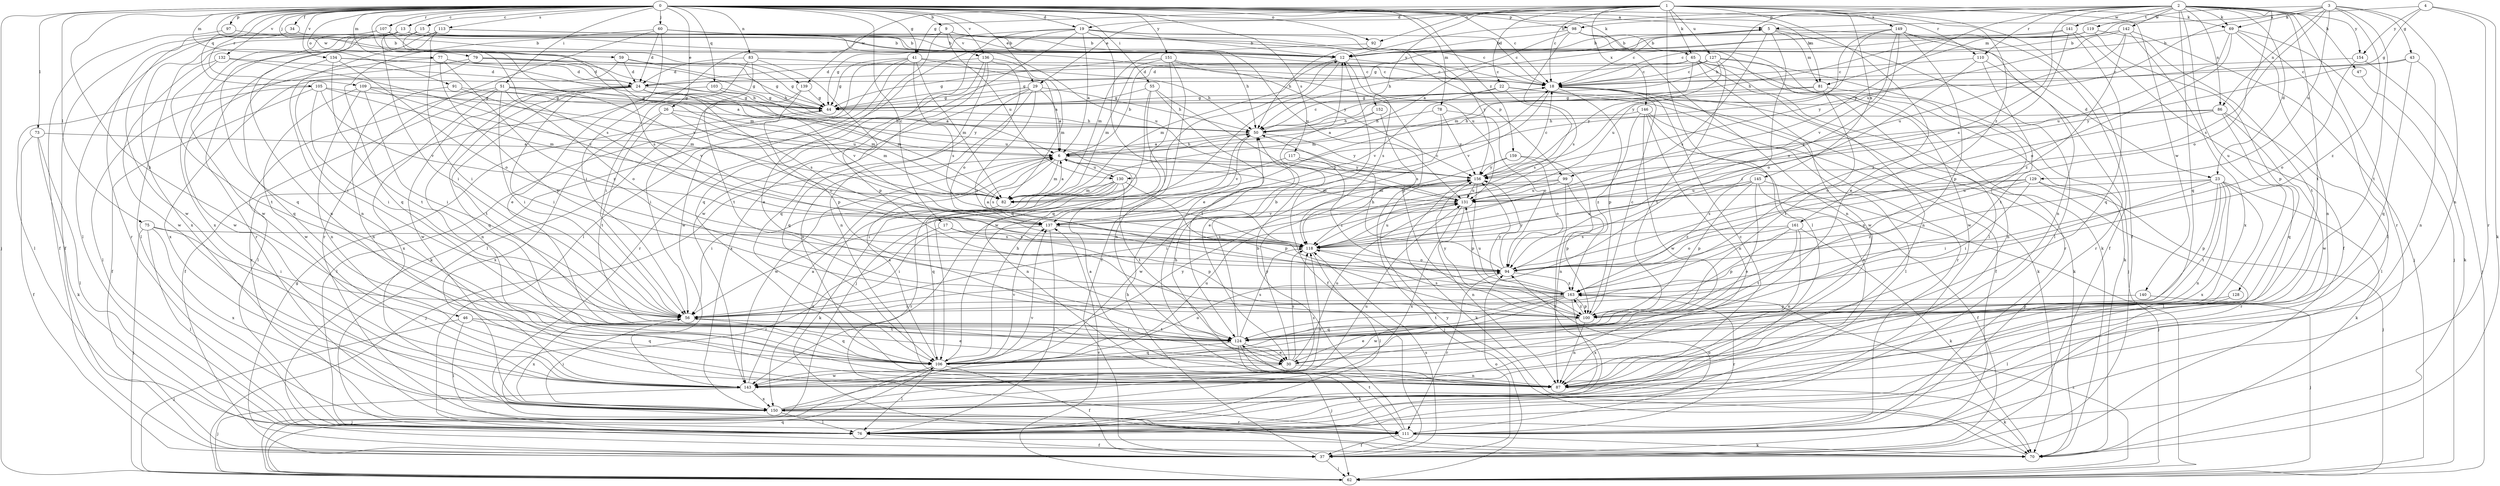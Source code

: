strict digraph  {
0;
1;
2;
3;
4;
5;
6;
9;
12;
13;
15;
17;
18;
19;
22;
23;
24;
26;
29;
30;
34;
37;
41;
43;
44;
46;
47;
50;
51;
55;
56;
59;
60;
62;
65;
69;
70;
73;
75;
76;
77;
78;
79;
81;
82;
83;
86;
87;
91;
92;
94;
97;
98;
99;
100;
103;
105;
106;
107;
109;
110;
111;
113;
117;
118;
119;
124;
127;
128;
129;
130;
131;
132;
134;
136;
137;
139;
140;
141;
142;
143;
145;
146;
149;
150;
151;
152;
154;
156;
159;
161;
163;
0 -> 5  [label=a];
0 -> 9  [label=b];
0 -> 13  [label=c];
0 -> 15  [label=c];
0 -> 17  [label=c];
0 -> 18  [label=c];
0 -> 19  [label=d];
0 -> 26  [label=e];
0 -> 29  [label=e];
0 -> 34  [label=f];
0 -> 41  [label=g];
0 -> 46  [label=h];
0 -> 51  [label=i];
0 -> 55  [label=i];
0 -> 59  [label=j];
0 -> 60  [label=j];
0 -> 62  [label=j];
0 -> 65  [label=k];
0 -> 73  [label=l];
0 -> 75  [label=l];
0 -> 77  [label=m];
0 -> 78  [label=m];
0 -> 79  [label=m];
0 -> 81  [label=m];
0 -> 83  [label=n];
0 -> 91  [label=o];
0 -> 92  [label=o];
0 -> 97  [label=p];
0 -> 98  [label=p];
0 -> 103  [label=q];
0 -> 105  [label=q];
0 -> 107  [label=r];
0 -> 109  [label=r];
0 -> 110  [label=r];
0 -> 113  [label=s];
0 -> 117  [label=s];
0 -> 118  [label=s];
0 -> 132  [label=v];
0 -> 134  [label=v];
0 -> 136  [label=v];
0 -> 139  [label=w];
0 -> 151  [label=y];
0 -> 159  [label=z];
1 -> 18  [label=c];
1 -> 19  [label=d];
1 -> 22  [label=d];
1 -> 29  [label=e];
1 -> 30  [label=e];
1 -> 37  [label=f];
1 -> 41  [label=g];
1 -> 65  [label=k];
1 -> 69  [label=k];
1 -> 76  [label=l];
1 -> 92  [label=o];
1 -> 127  [label=u];
1 -> 139  [label=w];
1 -> 140  [label=w];
1 -> 145  [label=x];
1 -> 146  [label=x];
1 -> 149  [label=x];
1 -> 152  [label=y];
1 -> 161  [label=z];
2 -> 12  [label=b];
2 -> 23  [label=d];
2 -> 47  [label=h];
2 -> 50  [label=h];
2 -> 69  [label=k];
2 -> 86  [label=n];
2 -> 94  [label=o];
2 -> 98  [label=p];
2 -> 99  [label=p];
2 -> 106  [label=q];
2 -> 110  [label=r];
2 -> 111  [label=r];
2 -> 118  [label=s];
2 -> 119  [label=t];
2 -> 124  [label=t];
2 -> 128  [label=u];
2 -> 141  [label=w];
2 -> 142  [label=w];
2 -> 154  [label=y];
3 -> 43  [label=g];
3 -> 69  [label=k];
3 -> 81  [label=m];
3 -> 86  [label=n];
3 -> 87  [label=n];
3 -> 118  [label=s];
3 -> 124  [label=t];
3 -> 129  [label=u];
3 -> 130  [label=u];
3 -> 163  [label=z];
4 -> 5  [label=a];
4 -> 44  [label=g];
4 -> 70  [label=k];
4 -> 111  [label=r];
4 -> 154  [label=y];
5 -> 12  [label=b];
5 -> 18  [label=c];
5 -> 23  [label=d];
5 -> 56  [label=i];
5 -> 76  [label=l];
5 -> 81  [label=m];
5 -> 118  [label=s];
6 -> 5  [label=a];
6 -> 12  [label=b];
6 -> 50  [label=h];
6 -> 62  [label=j];
6 -> 82  [label=m];
6 -> 87  [label=n];
6 -> 118  [label=s];
6 -> 130  [label=u];
6 -> 143  [label=w];
6 -> 156  [label=y];
9 -> 30  [label=e];
9 -> 56  [label=i];
9 -> 99  [label=p];
9 -> 130  [label=u];
9 -> 131  [label=u];
9 -> 136  [label=v];
12 -> 18  [label=c];
12 -> 82  [label=m];
12 -> 106  [label=q];
12 -> 118  [label=s];
12 -> 143  [label=w];
13 -> 12  [label=b];
13 -> 18  [label=c];
13 -> 56  [label=i];
13 -> 76  [label=l];
13 -> 106  [label=q];
13 -> 150  [label=x];
13 -> 156  [label=y];
15 -> 12  [label=b];
15 -> 76  [label=l];
15 -> 87  [label=n];
15 -> 118  [label=s];
15 -> 131  [label=u];
15 -> 150  [label=x];
17 -> 100  [label=p];
17 -> 111  [label=r];
17 -> 118  [label=s];
18 -> 44  [label=g];
18 -> 70  [label=k];
18 -> 100  [label=p];
18 -> 111  [label=r];
18 -> 137  [label=v];
19 -> 6  [label=a];
19 -> 12  [label=b];
19 -> 18  [label=c];
19 -> 30  [label=e];
19 -> 44  [label=g];
19 -> 76  [label=l];
19 -> 106  [label=q];
19 -> 143  [label=w];
19 -> 156  [label=y];
22 -> 37  [label=f];
22 -> 44  [label=g];
22 -> 70  [label=k];
22 -> 118  [label=s];
22 -> 137  [label=v];
23 -> 56  [label=i];
23 -> 70  [label=k];
23 -> 76  [label=l];
23 -> 87  [label=n];
23 -> 100  [label=p];
23 -> 124  [label=t];
23 -> 131  [label=u];
23 -> 150  [label=x];
23 -> 163  [label=z];
24 -> 44  [label=g];
24 -> 56  [label=i];
24 -> 82  [label=m];
24 -> 87  [label=n];
24 -> 106  [label=q];
24 -> 118  [label=s];
24 -> 124  [label=t];
24 -> 131  [label=u];
24 -> 137  [label=v];
24 -> 143  [label=w];
26 -> 50  [label=h];
26 -> 82  [label=m];
26 -> 94  [label=o];
26 -> 124  [label=t];
26 -> 150  [label=x];
29 -> 6  [label=a];
29 -> 44  [label=g];
29 -> 50  [label=h];
29 -> 87  [label=n];
29 -> 106  [label=q];
29 -> 150  [label=x];
29 -> 163  [label=z];
30 -> 87  [label=n];
30 -> 118  [label=s];
30 -> 131  [label=u];
30 -> 143  [label=w];
30 -> 156  [label=y];
34 -> 12  [label=b];
34 -> 37  [label=f];
37 -> 44  [label=g];
37 -> 50  [label=h];
37 -> 62  [label=j];
37 -> 94  [label=o];
37 -> 118  [label=s];
41 -> 6  [label=a];
41 -> 18  [label=c];
41 -> 44  [label=g];
41 -> 70  [label=k];
41 -> 76  [label=l];
41 -> 82  [label=m];
41 -> 118  [label=s];
41 -> 143  [label=w];
43 -> 18  [label=c];
43 -> 87  [label=n];
43 -> 106  [label=q];
43 -> 156  [label=y];
44 -> 50  [label=h];
44 -> 76  [label=l];
46 -> 30  [label=e];
46 -> 62  [label=j];
46 -> 76  [label=l];
46 -> 106  [label=q];
46 -> 124  [label=t];
47 -> 70  [label=k];
50 -> 6  [label=a];
50 -> 18  [label=c];
50 -> 137  [label=v];
50 -> 156  [label=y];
51 -> 37  [label=f];
51 -> 44  [label=g];
51 -> 56  [label=i];
51 -> 76  [label=l];
51 -> 82  [label=m];
51 -> 94  [label=o];
51 -> 150  [label=x];
51 -> 156  [label=y];
55 -> 30  [label=e];
55 -> 44  [label=g];
55 -> 62  [label=j];
55 -> 87  [label=n];
55 -> 124  [label=t];
56 -> 106  [label=q];
56 -> 124  [label=t];
56 -> 150  [label=x];
59 -> 24  [label=d];
59 -> 44  [label=g];
59 -> 50  [label=h];
59 -> 150  [label=x];
60 -> 12  [label=b];
60 -> 18  [label=c];
60 -> 24  [label=d];
60 -> 30  [label=e];
60 -> 106  [label=q];
60 -> 111  [label=r];
60 -> 131  [label=u];
62 -> 106  [label=q];
62 -> 137  [label=v];
62 -> 163  [label=z];
65 -> 18  [label=c];
65 -> 24  [label=d];
65 -> 70  [label=k];
65 -> 87  [label=n];
65 -> 111  [label=r];
65 -> 143  [label=w];
65 -> 156  [label=y];
69 -> 12  [label=b];
69 -> 62  [label=j];
69 -> 76  [label=l];
69 -> 87  [label=n];
69 -> 94  [label=o];
69 -> 131  [label=u];
70 -> 156  [label=y];
73 -> 6  [label=a];
73 -> 37  [label=f];
73 -> 70  [label=k];
73 -> 76  [label=l];
75 -> 56  [label=i];
75 -> 62  [label=j];
75 -> 76  [label=l];
75 -> 118  [label=s];
75 -> 150  [label=x];
76 -> 37  [label=f];
77 -> 24  [label=d];
77 -> 44  [label=g];
77 -> 100  [label=p];
77 -> 143  [label=w];
77 -> 163  [label=z];
78 -> 37  [label=f];
78 -> 50  [label=h];
78 -> 94  [label=o];
78 -> 156  [label=y];
79 -> 18  [label=c];
79 -> 44  [label=g];
79 -> 50  [label=h];
79 -> 56  [label=i];
79 -> 76  [label=l];
81 -> 44  [label=g];
81 -> 82  [label=m];
81 -> 87  [label=n];
81 -> 124  [label=t];
82 -> 6  [label=a];
82 -> 150  [label=x];
83 -> 24  [label=d];
83 -> 50  [label=h];
83 -> 56  [label=i];
83 -> 100  [label=p];
83 -> 124  [label=t];
86 -> 50  [label=h];
86 -> 76  [label=l];
86 -> 94  [label=o];
86 -> 106  [label=q];
86 -> 143  [label=w];
86 -> 156  [label=y];
87 -> 6  [label=a];
87 -> 18  [label=c];
87 -> 50  [label=h];
87 -> 70  [label=k];
91 -> 44  [label=g];
91 -> 87  [label=n];
91 -> 137  [label=v];
92 -> 50  [label=h];
92 -> 82  [label=m];
94 -> 50  [label=h];
94 -> 111  [label=r];
94 -> 156  [label=y];
94 -> 163  [label=z];
97 -> 12  [label=b];
97 -> 37  [label=f];
98 -> 12  [label=b];
98 -> 50  [label=h];
98 -> 70  [label=k];
98 -> 76  [label=l];
98 -> 87  [label=n];
98 -> 118  [label=s];
99 -> 56  [label=i];
99 -> 76  [label=l];
99 -> 82  [label=m];
99 -> 100  [label=p];
99 -> 131  [label=u];
100 -> 18  [label=c];
100 -> 30  [label=e];
100 -> 87  [label=n];
100 -> 118  [label=s];
100 -> 156  [label=y];
100 -> 163  [label=z];
103 -> 6  [label=a];
103 -> 44  [label=g];
103 -> 111  [label=r];
105 -> 37  [label=f];
105 -> 44  [label=g];
105 -> 56  [label=i];
105 -> 76  [label=l];
105 -> 82  [label=m];
105 -> 137  [label=v];
106 -> 6  [label=a];
106 -> 37  [label=f];
106 -> 50  [label=h];
106 -> 62  [label=j];
106 -> 76  [label=l];
106 -> 94  [label=o];
106 -> 131  [label=u];
106 -> 137  [label=v];
106 -> 156  [label=y];
107 -> 12  [label=b];
107 -> 82  [label=m];
107 -> 111  [label=r];
107 -> 137  [label=v];
107 -> 143  [label=w];
109 -> 44  [label=g];
109 -> 56  [label=i];
109 -> 82  [label=m];
109 -> 87  [label=n];
109 -> 131  [label=u];
109 -> 143  [label=w];
110 -> 18  [label=c];
110 -> 94  [label=o];
110 -> 111  [label=r];
110 -> 124  [label=t];
111 -> 12  [label=b];
111 -> 37  [label=f];
111 -> 70  [label=k];
111 -> 94  [label=o];
111 -> 124  [label=t];
113 -> 12  [label=b];
113 -> 50  [label=h];
113 -> 56  [label=i];
113 -> 87  [label=n];
113 -> 111  [label=r];
113 -> 143  [label=w];
117 -> 56  [label=i];
117 -> 156  [label=y];
117 -> 163  [label=z];
118 -> 6  [label=a];
118 -> 76  [label=l];
118 -> 94  [label=o];
118 -> 131  [label=u];
119 -> 12  [label=b];
119 -> 18  [label=c];
119 -> 50  [label=h];
119 -> 100  [label=p];
119 -> 124  [label=t];
124 -> 12  [label=b];
124 -> 30  [label=e];
124 -> 56  [label=i];
124 -> 62  [label=j];
124 -> 70  [label=k];
124 -> 106  [label=q];
124 -> 118  [label=s];
127 -> 18  [label=c];
127 -> 24  [label=d];
127 -> 44  [label=g];
127 -> 62  [label=j];
127 -> 124  [label=t];
127 -> 131  [label=u];
127 -> 143  [label=w];
128 -> 76  [label=l];
128 -> 100  [label=p];
129 -> 56  [label=i];
129 -> 62  [label=j];
129 -> 82  [label=m];
129 -> 94  [label=o];
129 -> 111  [label=r];
129 -> 118  [label=s];
130 -> 56  [label=i];
130 -> 70  [label=k];
130 -> 82  [label=m];
130 -> 100  [label=p];
130 -> 106  [label=q];
130 -> 111  [label=r];
130 -> 124  [label=t];
131 -> 87  [label=n];
131 -> 137  [label=v];
131 -> 150  [label=x];
132 -> 24  [label=d];
132 -> 124  [label=t];
132 -> 137  [label=v];
132 -> 143  [label=w];
134 -> 6  [label=a];
134 -> 24  [label=d];
134 -> 94  [label=o];
134 -> 106  [label=q];
134 -> 124  [label=t];
136 -> 24  [label=d];
136 -> 82  [label=m];
136 -> 87  [label=n];
136 -> 94  [label=o];
136 -> 106  [label=q];
136 -> 111  [label=r];
137 -> 18  [label=c];
137 -> 56  [label=i];
137 -> 76  [label=l];
137 -> 118  [label=s];
139 -> 44  [label=g];
139 -> 56  [label=i];
139 -> 100  [label=p];
140 -> 62  [label=j];
140 -> 100  [label=p];
141 -> 12  [label=b];
141 -> 37  [label=f];
141 -> 44  [label=g];
141 -> 106  [label=q];
141 -> 163  [label=z];
142 -> 12  [label=b];
142 -> 62  [label=j];
142 -> 131  [label=u];
142 -> 150  [label=x];
142 -> 156  [label=y];
142 -> 163  [label=z];
143 -> 6  [label=a];
143 -> 62  [label=j];
143 -> 118  [label=s];
143 -> 150  [label=x];
145 -> 30  [label=e];
145 -> 37  [label=f];
145 -> 62  [label=j];
145 -> 100  [label=p];
145 -> 118  [label=s];
145 -> 131  [label=u];
145 -> 163  [label=z];
146 -> 50  [label=h];
146 -> 76  [label=l];
146 -> 87  [label=n];
146 -> 143  [label=w];
146 -> 150  [label=x];
146 -> 163  [label=z];
149 -> 12  [label=b];
149 -> 37  [label=f];
149 -> 82  [label=m];
149 -> 87  [label=n];
149 -> 94  [label=o];
149 -> 100  [label=p];
149 -> 137  [label=v];
149 -> 156  [label=y];
150 -> 56  [label=i];
150 -> 76  [label=l];
150 -> 111  [label=r];
150 -> 118  [label=s];
150 -> 131  [label=u];
150 -> 137  [label=v];
151 -> 18  [label=c];
151 -> 37  [label=f];
151 -> 44  [label=g];
151 -> 82  [label=m];
151 -> 100  [label=p];
151 -> 106  [label=q];
152 -> 6  [label=a];
152 -> 50  [label=h];
152 -> 118  [label=s];
154 -> 18  [label=c];
154 -> 62  [label=j];
154 -> 94  [label=o];
156 -> 18  [label=c];
156 -> 62  [label=j];
156 -> 70  [label=k];
156 -> 100  [label=p];
156 -> 131  [label=u];
159 -> 87  [label=n];
159 -> 94  [label=o];
159 -> 143  [label=w];
159 -> 156  [label=y];
161 -> 70  [label=k];
161 -> 87  [label=n];
161 -> 94  [label=o];
161 -> 100  [label=p];
161 -> 118  [label=s];
161 -> 124  [label=t];
163 -> 56  [label=i];
163 -> 100  [label=p];
163 -> 106  [label=q];
163 -> 111  [label=r];
163 -> 124  [label=t];
163 -> 131  [label=u];
163 -> 143  [label=w];
163 -> 150  [label=x];
163 -> 156  [label=y];
}
